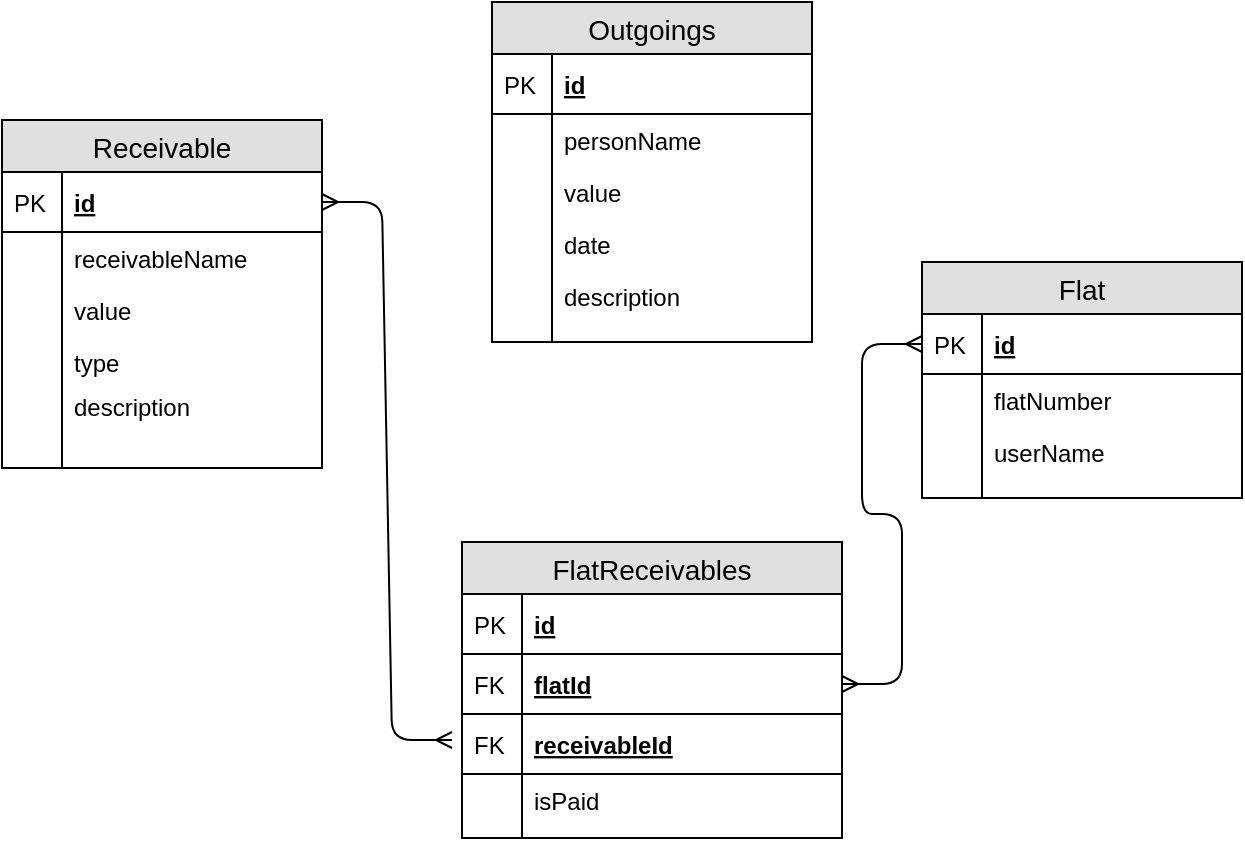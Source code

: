<mxfile pages="1" version="11.2.8" type="google"><diagram id="IOnVHP243E7sofYuzOph" name="Page-1"><mxGraphModel dx="868" dy="401" grid="1" gridSize="10" guides="1" tooltips="1" connect="1" arrows="1" fold="1" page="1" pageScale="1" pageWidth="850" pageHeight="1100" math="0" shadow="0"><root><mxCell id="0"/><mxCell id="1" parent="0"/><mxCell id="EQy7OW5t4hmMNjEYkCKh-5" value="Flat" style="swimlane;fontStyle=0;childLayout=stackLayout;horizontal=1;startSize=26;fillColor=#e0e0e0;horizontalStack=0;resizeParent=1;resizeParentMax=0;resizeLast=0;collapsible=1;marginBottom=0;swimlaneFillColor=#ffffff;align=center;fontSize=14;" parent="1" vertex="1"><mxGeometry x="560" y="171" width="160" height="118" as="geometry"/></mxCell><mxCell id="EQy7OW5t4hmMNjEYkCKh-6" value="id" style="shape=partialRectangle;top=0;left=0;right=0;bottom=1;align=left;verticalAlign=middle;fillColor=none;spacingLeft=34;spacingRight=4;overflow=hidden;rotatable=0;points=[[0,0.5],[1,0.5]];portConstraint=eastwest;dropTarget=0;fontStyle=5;fontSize=12;" parent="EQy7OW5t4hmMNjEYkCKh-5" vertex="1"><mxGeometry y="26" width="160" height="30" as="geometry"/></mxCell><mxCell id="EQy7OW5t4hmMNjEYkCKh-7" value="PK" style="shape=partialRectangle;top=0;left=0;bottom=0;fillColor=none;align=left;verticalAlign=middle;spacingLeft=4;spacingRight=4;overflow=hidden;rotatable=0;points=[];portConstraint=eastwest;part=1;fontSize=12;" parent="EQy7OW5t4hmMNjEYkCKh-6" vertex="1" connectable="0"><mxGeometry width="30" height="30" as="geometry"/></mxCell><mxCell id="EQy7OW5t4hmMNjEYkCKh-8" value="flatNumber" style="shape=partialRectangle;top=0;left=0;right=0;bottom=0;align=left;verticalAlign=top;fillColor=none;spacingLeft=34;spacingRight=4;overflow=hidden;rotatable=0;points=[[0,0.5],[1,0.5]];portConstraint=eastwest;dropTarget=0;fontSize=12;" parent="EQy7OW5t4hmMNjEYkCKh-5" vertex="1"><mxGeometry y="56" width="160" height="26" as="geometry"/></mxCell><mxCell id="EQy7OW5t4hmMNjEYkCKh-9" value="" style="shape=partialRectangle;top=0;left=0;bottom=0;fillColor=none;align=left;verticalAlign=top;spacingLeft=4;spacingRight=4;overflow=hidden;rotatable=0;points=[];portConstraint=eastwest;part=1;fontSize=12;" parent="EQy7OW5t4hmMNjEYkCKh-8" vertex="1" connectable="0"><mxGeometry width="30" height="26" as="geometry"/></mxCell><mxCell id="EQy7OW5t4hmMNjEYkCKh-10" value="userName" style="shape=partialRectangle;top=0;left=0;right=0;bottom=0;align=left;verticalAlign=top;fillColor=none;spacingLeft=34;spacingRight=4;overflow=hidden;rotatable=0;points=[[0,0.5],[1,0.5]];portConstraint=eastwest;dropTarget=0;fontSize=12;" parent="EQy7OW5t4hmMNjEYkCKh-5" vertex="1"><mxGeometry y="82" width="160" height="26" as="geometry"/></mxCell><mxCell id="EQy7OW5t4hmMNjEYkCKh-11" value="" style="shape=partialRectangle;top=0;left=0;bottom=0;fillColor=none;align=left;verticalAlign=top;spacingLeft=4;spacingRight=4;overflow=hidden;rotatable=0;points=[];portConstraint=eastwest;part=1;fontSize=12;" parent="EQy7OW5t4hmMNjEYkCKh-10" vertex="1" connectable="0"><mxGeometry width="30" height="26" as="geometry"/></mxCell><mxCell id="EQy7OW5t4hmMNjEYkCKh-14" value="" style="shape=partialRectangle;top=0;left=0;right=0;bottom=0;align=left;verticalAlign=top;fillColor=none;spacingLeft=34;spacingRight=4;overflow=hidden;rotatable=0;points=[[0,0.5],[1,0.5]];portConstraint=eastwest;dropTarget=0;fontSize=12;" parent="EQy7OW5t4hmMNjEYkCKh-5" vertex="1"><mxGeometry y="108" width="160" height="10" as="geometry"/></mxCell><mxCell id="EQy7OW5t4hmMNjEYkCKh-15" value="" style="shape=partialRectangle;top=0;left=0;bottom=0;fillColor=none;align=left;verticalAlign=top;spacingLeft=4;spacingRight=4;overflow=hidden;rotatable=0;points=[];portConstraint=eastwest;part=1;fontSize=12;" parent="EQy7OW5t4hmMNjEYkCKh-14" vertex="1" connectable="0"><mxGeometry width="30" height="10" as="geometry"/></mxCell><mxCell id="EQy7OW5t4hmMNjEYkCKh-16" value="Receivable" style="swimlane;fontStyle=0;childLayout=stackLayout;horizontal=1;startSize=26;fillColor=#e0e0e0;horizontalStack=0;resizeParent=1;resizeParentMax=0;resizeLast=0;collapsible=1;marginBottom=0;swimlaneFillColor=#ffffff;align=center;fontSize=14;" parent="1" vertex="1"><mxGeometry x="100" y="100" width="160" height="174" as="geometry"/></mxCell><mxCell id="EQy7OW5t4hmMNjEYkCKh-17" value="id" style="shape=partialRectangle;top=0;left=0;right=0;bottom=1;align=left;verticalAlign=middle;fillColor=none;spacingLeft=34;spacingRight=4;overflow=hidden;rotatable=0;points=[[0,0.5],[1,0.5]];portConstraint=eastwest;dropTarget=0;fontStyle=5;fontSize=12;" parent="EQy7OW5t4hmMNjEYkCKh-16" vertex="1"><mxGeometry y="26" width="160" height="30" as="geometry"/></mxCell><mxCell id="EQy7OW5t4hmMNjEYkCKh-18" value="PK" style="shape=partialRectangle;top=0;left=0;bottom=0;fillColor=none;align=left;verticalAlign=middle;spacingLeft=4;spacingRight=4;overflow=hidden;rotatable=0;points=[];portConstraint=eastwest;part=1;fontSize=12;" parent="EQy7OW5t4hmMNjEYkCKh-17" vertex="1" connectable="0"><mxGeometry width="30" height="30" as="geometry"/></mxCell><mxCell id="EQy7OW5t4hmMNjEYkCKh-19" value="receivableName" style="shape=partialRectangle;top=0;left=0;right=0;bottom=0;align=left;verticalAlign=top;fillColor=none;spacingLeft=34;spacingRight=4;overflow=hidden;rotatable=0;points=[[0,0.5],[1,0.5]];portConstraint=eastwest;dropTarget=0;fontSize=12;" parent="EQy7OW5t4hmMNjEYkCKh-16" vertex="1"><mxGeometry y="56" width="160" height="26" as="geometry"/></mxCell><mxCell id="EQy7OW5t4hmMNjEYkCKh-20" value="" style="shape=partialRectangle;top=0;left=0;bottom=0;fillColor=none;align=left;verticalAlign=top;spacingLeft=4;spacingRight=4;overflow=hidden;rotatable=0;points=[];portConstraint=eastwest;part=1;fontSize=12;" parent="EQy7OW5t4hmMNjEYkCKh-19" vertex="1" connectable="0"><mxGeometry width="30" height="26" as="geometry"/></mxCell><mxCell id="EQy7OW5t4hmMNjEYkCKh-21" value="value" style="shape=partialRectangle;top=0;left=0;right=0;bottom=0;align=left;verticalAlign=top;fillColor=none;spacingLeft=34;spacingRight=4;overflow=hidden;rotatable=0;points=[[0,0.5],[1,0.5]];portConstraint=eastwest;dropTarget=0;fontSize=12;" parent="EQy7OW5t4hmMNjEYkCKh-16" vertex="1"><mxGeometry y="82" width="160" height="26" as="geometry"/></mxCell><mxCell id="EQy7OW5t4hmMNjEYkCKh-22" value="" style="shape=partialRectangle;top=0;left=0;bottom=0;fillColor=none;align=left;verticalAlign=top;spacingLeft=4;spacingRight=4;overflow=hidden;rotatable=0;points=[];portConstraint=eastwest;part=1;fontSize=12;" parent="EQy7OW5t4hmMNjEYkCKh-21" vertex="1" connectable="0"><mxGeometry width="30" height="26" as="geometry"/></mxCell><mxCell id="EQy7OW5t4hmMNjEYkCKh-30" value="type" style="shape=partialRectangle;top=0;left=0;right=0;bottom=0;align=left;verticalAlign=top;fillColor=none;spacingLeft=34;spacingRight=4;overflow=hidden;rotatable=0;points=[[0,0.5],[1,0.5]];portConstraint=eastwest;dropTarget=0;fontSize=12;" parent="EQy7OW5t4hmMNjEYkCKh-16" vertex="1"><mxGeometry y="108" width="160" height="22" as="geometry"/></mxCell><mxCell id="EQy7OW5t4hmMNjEYkCKh-31" value="" style="shape=partialRectangle;top=0;left=0;bottom=0;fillColor=none;align=left;verticalAlign=top;spacingLeft=4;spacingRight=4;overflow=hidden;rotatable=0;points=[];portConstraint=eastwest;part=1;fontSize=12;" parent="EQy7OW5t4hmMNjEYkCKh-30" vertex="1" connectable="0"><mxGeometry width="30" height="22" as="geometry"/></mxCell><mxCell id="EQy7OW5t4hmMNjEYkCKh-23" value="description" style="shape=partialRectangle;top=0;left=0;right=0;bottom=0;align=left;verticalAlign=top;fillColor=none;spacingLeft=34;spacingRight=4;overflow=hidden;rotatable=0;points=[[0,0.5],[1,0.5]];portConstraint=eastwest;dropTarget=0;fontSize=12;" parent="EQy7OW5t4hmMNjEYkCKh-16" vertex="1"><mxGeometry y="130" width="160" height="22" as="geometry"/></mxCell><mxCell id="EQy7OW5t4hmMNjEYkCKh-24" value="" style="shape=partialRectangle;top=0;left=0;bottom=0;fillColor=none;align=left;verticalAlign=top;spacingLeft=4;spacingRight=4;overflow=hidden;rotatable=0;points=[];portConstraint=eastwest;part=1;fontSize=12;" parent="EQy7OW5t4hmMNjEYkCKh-23" vertex="1" connectable="0"><mxGeometry width="30" height="22" as="geometry"/></mxCell><mxCell id="EQy7OW5t4hmMNjEYkCKh-25" value="" style="shape=partialRectangle;top=0;left=0;right=0;bottom=0;align=left;verticalAlign=top;fillColor=none;spacingLeft=34;spacingRight=4;overflow=hidden;rotatable=0;points=[[0,0.5],[1,0.5]];portConstraint=eastwest;dropTarget=0;fontSize=12;" parent="EQy7OW5t4hmMNjEYkCKh-16" vertex="1"><mxGeometry y="152" width="160" height="20" as="geometry"/></mxCell><mxCell id="EQy7OW5t4hmMNjEYkCKh-26" value="" style="shape=partialRectangle;top=0;left=0;bottom=0;fillColor=none;align=left;verticalAlign=top;spacingLeft=4;spacingRight=4;overflow=hidden;rotatable=0;points=[];portConstraint=eastwest;part=1;fontSize=12;" parent="EQy7OW5t4hmMNjEYkCKh-25" vertex="1" connectable="0"><mxGeometry width="30" height="20" as="geometry"/></mxCell><mxCell id="EQy7OW5t4hmMNjEYkCKh-27" value="" style="shape=partialRectangle;top=0;left=0;right=0;bottom=0;align=left;verticalAlign=top;fillColor=none;spacingLeft=34;spacingRight=4;overflow=hidden;rotatable=0;points=[[0,0.5],[1,0.5]];portConstraint=eastwest;dropTarget=0;fontSize=12;" parent="EQy7OW5t4hmMNjEYkCKh-16" vertex="1"><mxGeometry y="172" width="160" height="2" as="geometry"/></mxCell><mxCell id="EQy7OW5t4hmMNjEYkCKh-28" value="" style="shape=partialRectangle;top=0;left=0;bottom=0;fillColor=none;align=left;verticalAlign=top;spacingLeft=4;spacingRight=4;overflow=hidden;rotatable=0;points=[];portConstraint=eastwest;part=1;fontSize=12;" parent="EQy7OW5t4hmMNjEYkCKh-27" vertex="1" connectable="0"><mxGeometry width="30" height="2" as="geometry"/></mxCell><mxCell id="EQy7OW5t4hmMNjEYkCKh-32" value="Outgoings" style="swimlane;fontStyle=0;childLayout=stackLayout;horizontal=1;startSize=26;fillColor=#e0e0e0;horizontalStack=0;resizeParent=1;resizeParentMax=0;resizeLast=0;collapsible=1;marginBottom=0;swimlaneFillColor=#ffffff;align=center;fontSize=14;" parent="1" vertex="1"><mxGeometry x="345" y="41" width="160" height="170" as="geometry"/></mxCell><mxCell id="EQy7OW5t4hmMNjEYkCKh-33" value="id" style="shape=partialRectangle;top=0;left=0;right=0;bottom=1;align=left;verticalAlign=middle;fillColor=none;spacingLeft=34;spacingRight=4;overflow=hidden;rotatable=0;points=[[0,0.5],[1,0.5]];portConstraint=eastwest;dropTarget=0;fontStyle=5;fontSize=12;" parent="EQy7OW5t4hmMNjEYkCKh-32" vertex="1"><mxGeometry y="26" width="160" height="30" as="geometry"/></mxCell><mxCell id="EQy7OW5t4hmMNjEYkCKh-34" value="PK" style="shape=partialRectangle;top=0;left=0;bottom=0;fillColor=none;align=left;verticalAlign=middle;spacingLeft=4;spacingRight=4;overflow=hidden;rotatable=0;points=[];portConstraint=eastwest;part=1;fontSize=12;" parent="EQy7OW5t4hmMNjEYkCKh-33" vertex="1" connectable="0"><mxGeometry width="30" height="30" as="geometry"/></mxCell><mxCell id="EQy7OW5t4hmMNjEYkCKh-35" value="personName" style="shape=partialRectangle;top=0;left=0;right=0;bottom=0;align=left;verticalAlign=top;fillColor=none;spacingLeft=34;spacingRight=4;overflow=hidden;rotatable=0;points=[[0,0.5],[1,0.5]];portConstraint=eastwest;dropTarget=0;fontSize=12;" parent="EQy7OW5t4hmMNjEYkCKh-32" vertex="1"><mxGeometry y="56" width="160" height="26" as="geometry"/></mxCell><mxCell id="EQy7OW5t4hmMNjEYkCKh-36" value="" style="shape=partialRectangle;top=0;left=0;bottom=0;fillColor=none;align=left;verticalAlign=top;spacingLeft=4;spacingRight=4;overflow=hidden;rotatable=0;points=[];portConstraint=eastwest;part=1;fontSize=12;" parent="EQy7OW5t4hmMNjEYkCKh-35" vertex="1" connectable="0"><mxGeometry width="30" height="26" as="geometry"/></mxCell><mxCell id="EQy7OW5t4hmMNjEYkCKh-37" value="value" style="shape=partialRectangle;top=0;left=0;right=0;bottom=0;align=left;verticalAlign=top;fillColor=none;spacingLeft=34;spacingRight=4;overflow=hidden;rotatable=0;points=[[0,0.5],[1,0.5]];portConstraint=eastwest;dropTarget=0;fontSize=12;" parent="EQy7OW5t4hmMNjEYkCKh-32" vertex="1"><mxGeometry y="82" width="160" height="26" as="geometry"/></mxCell><mxCell id="EQy7OW5t4hmMNjEYkCKh-38" value="" style="shape=partialRectangle;top=0;left=0;bottom=0;fillColor=none;align=left;verticalAlign=top;spacingLeft=4;spacingRight=4;overflow=hidden;rotatable=0;points=[];portConstraint=eastwest;part=1;fontSize=12;" parent="EQy7OW5t4hmMNjEYkCKh-37" vertex="1" connectable="0"><mxGeometry width="30" height="26" as="geometry"/></mxCell><mxCell id="EQy7OW5t4hmMNjEYkCKh-39" value="date" style="shape=partialRectangle;top=0;left=0;right=0;bottom=0;align=left;verticalAlign=top;fillColor=none;spacingLeft=34;spacingRight=4;overflow=hidden;rotatable=0;points=[[0,0.5],[1,0.5]];portConstraint=eastwest;dropTarget=0;fontSize=12;" parent="EQy7OW5t4hmMNjEYkCKh-32" vertex="1"><mxGeometry y="108" width="160" height="26" as="geometry"/></mxCell><mxCell id="EQy7OW5t4hmMNjEYkCKh-40" value="" style="shape=partialRectangle;top=0;left=0;bottom=0;fillColor=none;align=left;verticalAlign=top;spacingLeft=4;spacingRight=4;overflow=hidden;rotatable=0;points=[];portConstraint=eastwest;part=1;fontSize=12;" parent="EQy7OW5t4hmMNjEYkCKh-39" vertex="1" connectable="0"><mxGeometry width="30" height="26" as="geometry"/></mxCell><mxCell id="EQy7OW5t4hmMNjEYkCKh-43" value="description" style="shape=partialRectangle;top=0;left=0;right=0;bottom=0;align=left;verticalAlign=top;fillColor=none;spacingLeft=34;spacingRight=4;overflow=hidden;rotatable=0;points=[[0,0.5],[1,0.5]];portConstraint=eastwest;dropTarget=0;fontSize=12;" parent="EQy7OW5t4hmMNjEYkCKh-32" vertex="1"><mxGeometry y="134" width="160" height="23" as="geometry"/></mxCell><mxCell id="EQy7OW5t4hmMNjEYkCKh-44" value="" style="shape=partialRectangle;top=0;left=0;bottom=0;fillColor=none;align=left;verticalAlign=top;spacingLeft=4;spacingRight=4;overflow=hidden;rotatable=0;points=[];portConstraint=eastwest;part=1;fontSize=12;" parent="EQy7OW5t4hmMNjEYkCKh-43" vertex="1" connectable="0"><mxGeometry width="30" height="23" as="geometry"/></mxCell><mxCell id="EQy7OW5t4hmMNjEYkCKh-41" value="" style="shape=partialRectangle;top=0;left=0;right=0;bottom=0;align=left;verticalAlign=top;fillColor=none;spacingLeft=34;spacingRight=4;overflow=hidden;rotatable=0;points=[[0,0.5],[1,0.5]];portConstraint=eastwest;dropTarget=0;fontSize=12;" parent="EQy7OW5t4hmMNjEYkCKh-32" vertex="1"><mxGeometry y="157" width="160" height="13" as="geometry"/></mxCell><mxCell id="EQy7OW5t4hmMNjEYkCKh-42" value="" style="shape=partialRectangle;top=0;left=0;bottom=0;fillColor=none;align=left;verticalAlign=top;spacingLeft=4;spacingRight=4;overflow=hidden;rotatable=0;points=[];portConstraint=eastwest;part=1;fontSize=12;" parent="EQy7OW5t4hmMNjEYkCKh-41" vertex="1" connectable="0"><mxGeometry width="30" height="13.0" as="geometry"/></mxCell><mxCell id="EQy7OW5t4hmMNjEYkCKh-66" value="" style="edgeStyle=entityRelationEdgeStyle;fontSize=12;html=1;endArrow=ERmany;startArrow=ERmany;exitX=1;exitY=0.5;exitDx=0;exitDy=0;" parent="1" source="EQy7OW5t4hmMNjEYkCKh-17" edge="1"><mxGeometry width="100" height="100" relative="1" as="geometry"><mxPoint x="220" y="420" as="sourcePoint"/><mxPoint x="325" y="410" as="targetPoint"/></mxGeometry></mxCell><mxCell id="EQy7OW5t4hmMNjEYkCKh-68" value="" style="edgeStyle=entityRelationEdgeStyle;fontSize=12;html=1;endArrow=ERmany;startArrow=ERmany;exitX=1;exitY=0.5;exitDx=0;exitDy=0;entryX=0;entryY=0.5;entryDx=0;entryDy=0;" parent="1" source="nsxVgJM76ixiKbIq7c0_-16" target="EQy7OW5t4hmMNjEYkCKh-6" edge="1"><mxGeometry width="100" height="100" relative="1" as="geometry"><mxPoint x="580" y="410" as="sourcePoint"/><mxPoint x="680" y="310" as="targetPoint"/></mxGeometry></mxCell><mxCell id="nsxVgJM76ixiKbIq7c0_-7" value="FlatReceivables" style="swimlane;fontStyle=0;childLayout=stackLayout;horizontal=1;startSize=26;fillColor=#e0e0e0;horizontalStack=0;resizeParent=1;resizeParentMax=0;resizeLast=0;collapsible=1;marginBottom=0;swimlaneFillColor=#ffffff;align=center;fontSize=14;" vertex="1" parent="1"><mxGeometry x="330" y="311" width="190" height="148" as="geometry"/></mxCell><mxCell id="nsxVgJM76ixiKbIq7c0_-8" value="id" style="shape=partialRectangle;top=0;left=0;right=0;bottom=1;align=left;verticalAlign=middle;fillColor=none;spacingLeft=34;spacingRight=4;overflow=hidden;rotatable=0;points=[[0,0.5],[1,0.5]];portConstraint=eastwest;dropTarget=0;fontStyle=5;fontSize=12;" vertex="1" parent="nsxVgJM76ixiKbIq7c0_-7"><mxGeometry y="26" width="190" height="30" as="geometry"/></mxCell><mxCell id="nsxVgJM76ixiKbIq7c0_-9" value="PK" style="shape=partialRectangle;top=0;left=0;bottom=0;fillColor=none;align=left;verticalAlign=middle;spacingLeft=4;spacingRight=4;overflow=hidden;rotatable=0;points=[];portConstraint=eastwest;part=1;fontSize=12;" vertex="1" connectable="0" parent="nsxVgJM76ixiKbIq7c0_-8"><mxGeometry width="30" height="30" as="geometry"/></mxCell><mxCell id="nsxVgJM76ixiKbIq7c0_-16" value="flatId" style="shape=partialRectangle;top=0;left=0;right=0;bottom=1;align=left;verticalAlign=middle;fillColor=none;spacingLeft=34;spacingRight=4;overflow=hidden;rotatable=0;points=[[0,0.5],[1,0.5]];portConstraint=eastwest;dropTarget=0;fontStyle=5;fontSize=12;" vertex="1" parent="nsxVgJM76ixiKbIq7c0_-7"><mxGeometry y="56" width="190" height="30" as="geometry"/></mxCell><mxCell id="nsxVgJM76ixiKbIq7c0_-17" value="FK" style="shape=partialRectangle;top=0;left=0;bottom=0;fillColor=none;align=left;verticalAlign=middle;spacingLeft=4;spacingRight=4;overflow=hidden;rotatable=0;points=[];portConstraint=eastwest;part=1;fontSize=12;" vertex="1" connectable="0" parent="nsxVgJM76ixiKbIq7c0_-16"><mxGeometry width="30" height="30" as="geometry"/></mxCell><mxCell id="nsxVgJM76ixiKbIq7c0_-18" value="receivableId" style="shape=partialRectangle;top=0;left=0;right=0;bottom=1;align=left;verticalAlign=middle;fillColor=none;spacingLeft=34;spacingRight=4;overflow=hidden;rotatable=0;points=[[0,0.5],[1,0.5]];portConstraint=eastwest;dropTarget=0;fontStyle=5;fontSize=12;" vertex="1" parent="nsxVgJM76ixiKbIq7c0_-7"><mxGeometry y="86" width="190" height="30" as="geometry"/></mxCell><mxCell id="nsxVgJM76ixiKbIq7c0_-19" value="FK" style="shape=partialRectangle;top=0;left=0;bottom=0;fillColor=none;align=left;verticalAlign=middle;spacingLeft=4;spacingRight=4;overflow=hidden;rotatable=0;points=[];portConstraint=eastwest;part=1;fontSize=12;" vertex="1" connectable="0" parent="nsxVgJM76ixiKbIq7c0_-18"><mxGeometry width="30" height="30" as="geometry"/></mxCell><mxCell id="nsxVgJM76ixiKbIq7c0_-20" value="isPaid" style="shape=partialRectangle;top=0;left=0;right=0;bottom=0;align=left;verticalAlign=top;fillColor=none;spacingLeft=34;spacingRight=4;overflow=hidden;rotatable=0;points=[[0,0.5],[1,0.5]];portConstraint=eastwest;dropTarget=0;fontSize=12;" vertex="1" parent="nsxVgJM76ixiKbIq7c0_-7"><mxGeometry y="116" width="190" height="22" as="geometry"/></mxCell><mxCell id="nsxVgJM76ixiKbIq7c0_-21" value="" style="shape=partialRectangle;top=0;left=0;bottom=0;fillColor=none;align=left;verticalAlign=top;spacingLeft=4;spacingRight=4;overflow=hidden;rotatable=0;points=[];portConstraint=eastwest;part=1;fontSize=12;" vertex="1" connectable="0" parent="nsxVgJM76ixiKbIq7c0_-20"><mxGeometry width="30" height="22" as="geometry"/></mxCell><mxCell id="nsxVgJM76ixiKbIq7c0_-14" value="" style="shape=partialRectangle;top=0;left=0;right=0;bottom=0;align=left;verticalAlign=top;fillColor=none;spacingLeft=34;spacingRight=4;overflow=hidden;rotatable=0;points=[[0,0.5],[1,0.5]];portConstraint=eastwest;dropTarget=0;fontSize=12;" vertex="1" parent="nsxVgJM76ixiKbIq7c0_-7"><mxGeometry y="138" width="190" height="10" as="geometry"/></mxCell><mxCell id="nsxVgJM76ixiKbIq7c0_-15" value="" style="shape=partialRectangle;top=0;left=0;bottom=0;fillColor=none;align=left;verticalAlign=top;spacingLeft=4;spacingRight=4;overflow=hidden;rotatable=0;points=[];portConstraint=eastwest;part=1;fontSize=12;" vertex="1" connectable="0" parent="nsxVgJM76ixiKbIq7c0_-14"><mxGeometry width="30" height="10" as="geometry"/></mxCell></root></mxGraphModel></diagram></mxfile>